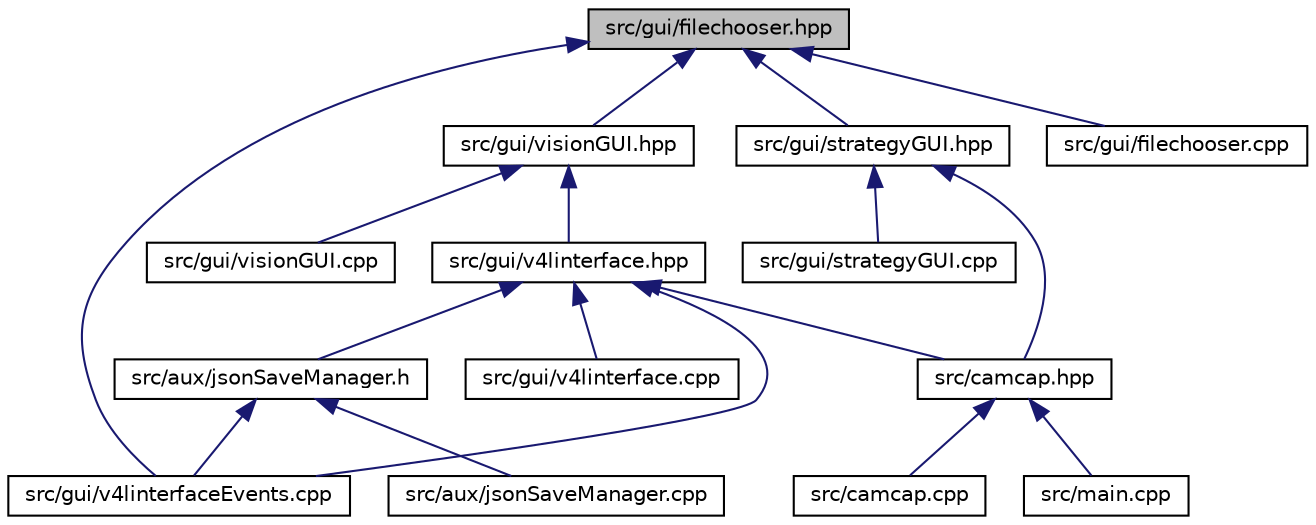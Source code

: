 digraph "src/gui/filechooser.hpp"
{
 // INTERACTIVE_SVG=YES
  edge [fontname="Helvetica",fontsize="10",labelfontname="Helvetica",labelfontsize="10"];
  node [fontname="Helvetica",fontsize="10",shape=record];
  Node2 [label="src/gui/filechooser.hpp",height=0.2,width=0.4,color="black", fillcolor="grey75", style="filled", fontcolor="black"];
  Node2 -> Node3 [dir="back",color="midnightblue",fontsize="10",style="solid"];
  Node3 [label="src/gui/visionGUI.hpp",height=0.2,width=0.4,color="black", fillcolor="white", style="filled",URL="$vision_g_u_i_8hpp.html"];
  Node3 -> Node4 [dir="back",color="midnightblue",fontsize="10",style="solid"];
  Node4 [label="src/gui/v4linterface.hpp",height=0.2,width=0.4,color="black", fillcolor="white", style="filled",URL="$v4linterface_8hpp.html"];
  Node4 -> Node5 [dir="back",color="midnightblue",fontsize="10",style="solid"];
  Node5 [label="src/aux/jsonSaveManager.h",height=0.2,width=0.4,color="black", fillcolor="white", style="filled",URL="$json_save_manager_8h.html"];
  Node5 -> Node6 [dir="back",color="midnightblue",fontsize="10",style="solid"];
  Node6 [label="src/aux/jsonSaveManager.cpp",height=0.2,width=0.4,color="black", fillcolor="white", style="filled",URL="$json_save_manager_8cpp.html"];
  Node5 -> Node7 [dir="back",color="midnightblue",fontsize="10",style="solid"];
  Node7 [label="src/gui/v4linterfaceEvents.cpp",height=0.2,width=0.4,color="black", fillcolor="white", style="filled",URL="$v4linterface_events_8cpp.html"];
  Node4 -> Node8 [dir="back",color="midnightblue",fontsize="10",style="solid"];
  Node8 [label="src/camcap.hpp",height=0.2,width=0.4,color="black", fillcolor="white", style="filled",URL="$camcap_8hpp.html"];
  Node8 -> Node9 [dir="back",color="midnightblue",fontsize="10",style="solid"];
  Node9 [label="src/camcap.cpp",height=0.2,width=0.4,color="black", fillcolor="white", style="filled",URL="$camcap_8cpp.html"];
  Node8 -> Node10 [dir="back",color="midnightblue",fontsize="10",style="solid"];
  Node10 [label="src/main.cpp",height=0.2,width=0.4,color="black", fillcolor="white", style="filled",URL="$main_8cpp.html"];
  Node4 -> Node11 [dir="back",color="midnightblue",fontsize="10",style="solid"];
  Node11 [label="src/gui/v4linterface.cpp",height=0.2,width=0.4,color="black", fillcolor="white", style="filled",URL="$v4linterface_8cpp.html"];
  Node4 -> Node7 [dir="back",color="midnightblue",fontsize="10",style="solid"];
  Node3 -> Node12 [dir="back",color="midnightblue",fontsize="10",style="solid"];
  Node12 [label="src/gui/visionGUI.cpp",height=0.2,width=0.4,color="black", fillcolor="white", style="filled",URL="$vision_g_u_i_8cpp.html"];
  Node2 -> Node13 [dir="back",color="midnightblue",fontsize="10",style="solid"];
  Node13 [label="src/gui/strategyGUI.hpp",height=0.2,width=0.4,color="black", fillcolor="white", style="filled",URL="$strategy_g_u_i_8hpp.html"];
  Node13 -> Node8 [dir="back",color="midnightblue",fontsize="10",style="solid"];
  Node13 -> Node14 [dir="back",color="midnightblue",fontsize="10",style="solid"];
  Node14 [label="src/gui/strategyGUI.cpp",height=0.2,width=0.4,color="black", fillcolor="white", style="filled",URL="$strategy_g_u_i_8cpp.html"];
  Node2 -> Node15 [dir="back",color="midnightblue",fontsize="10",style="solid"];
  Node15 [label="src/gui/filechooser.cpp",height=0.2,width=0.4,color="black", fillcolor="white", style="filled",URL="$filechooser_8cpp.html"];
  Node2 -> Node7 [dir="back",color="midnightblue",fontsize="10",style="solid"];
}

